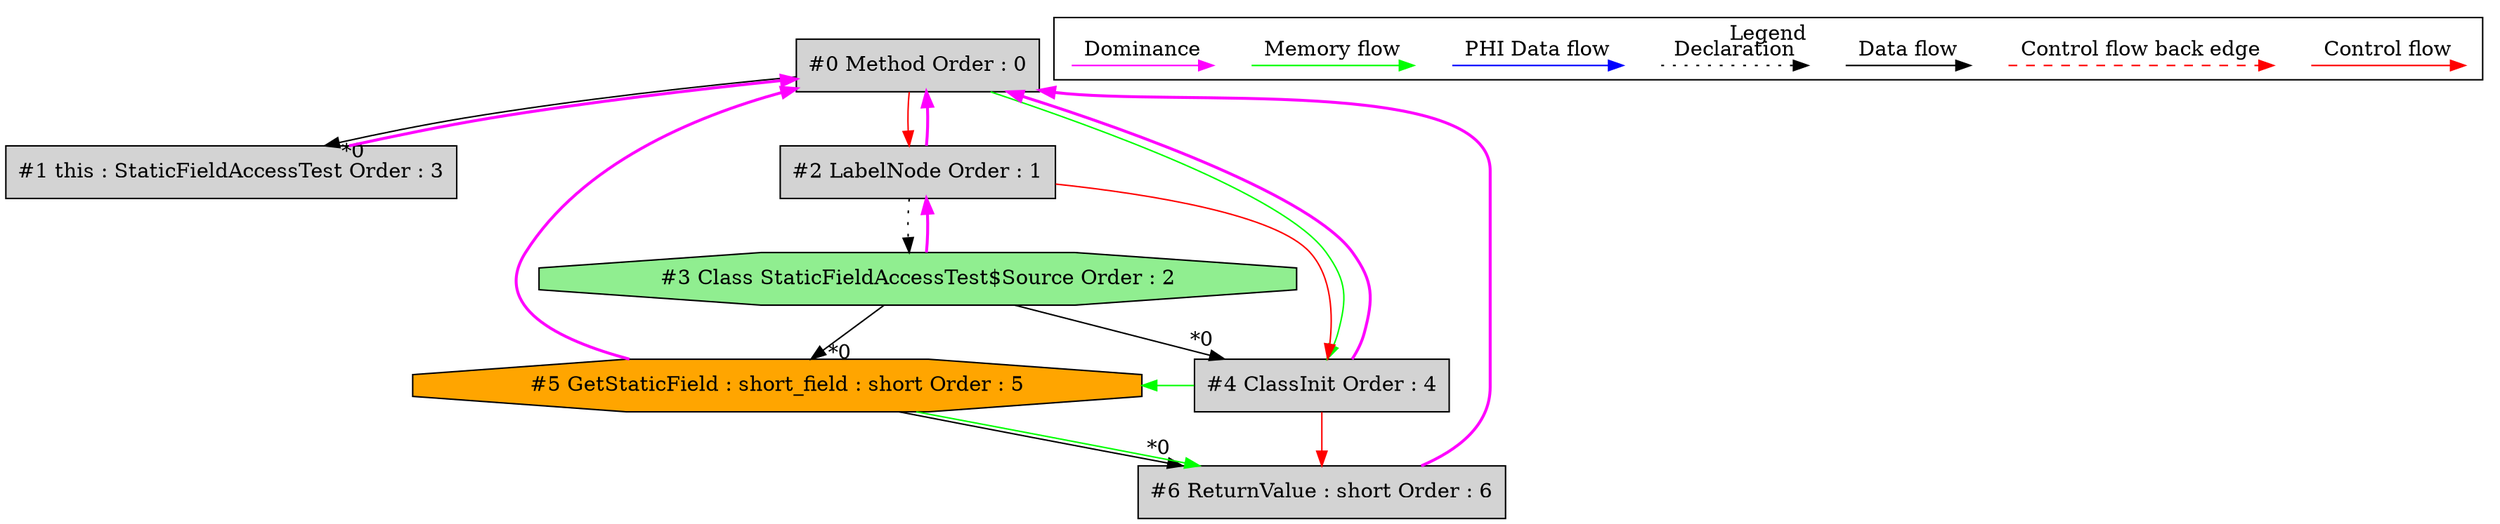 digraph debugoutput {
 ordering="in";
 node0[label="#0 Method Order : 0",shape=box, fillcolor=lightgrey, style=filled];
 node1[label="#1 this : StaticFieldAccessTest Order : 3",shape=box, fillcolor=lightgrey, style=filled];
 node1 -> node0[dir="forward" color="fuchsia" penwidth="2"];
 node0 -> node1[headlabel="*0", labeldistance=2];
 node2[label="#2 LabelNode Order : 1",shape=box, fillcolor=lightgrey, style=filled];
 node2 -> node0[dir="forward" color="fuchsia" penwidth="2"];
 node0 -> node2[labeldistance=2, color=red, fontcolor=red];
 node3[label="#3 Class StaticFieldAccessTest$Source Order : 2",shape=octagon, fillcolor=lightgreen, style=filled];
 node3 -> node2[dir="forward" color="fuchsia" penwidth="2"];
 node2 -> node3[style=dotted];
 node4[label="#4 ClassInit Order : 4",shape=box, fillcolor=lightgrey, style=filled];
 node4 -> node0[dir="forward" color="fuchsia" penwidth="2"];
 node3 -> node4[headlabel="*0", labeldistance=2];
 node0 -> node4[labeldistance=2, color=green, constraint=false];
 node2 -> node4[labeldistance=2, color=red, fontcolor=red];
 node5[label="#5 GetStaticField : short_field : short Order : 5",shape=octagon, fillcolor=orange, style=filled];
 node5 -> node0[dir="forward" color="fuchsia" penwidth="2"];
 node3 -> node5[headlabel="*0", labeldistance=2];
 node4 -> node5[labeldistance=2, color=green, constraint=false];
 node6[label="#6 ReturnValue : short Order : 6",shape=box, fillcolor=lightgrey, style=filled];
 node6 -> node0[dir="forward" color="fuchsia" penwidth="2"];
 node5 -> node6[headlabel="*0", labeldistance=2];
 node4 -> node6[labeldistance=2, color=red, fontcolor=red];
 node5 -> node6[labeldistance=2, color=green, constraint=false];
 subgraph cluster_000 {
  label = "Legend";
  node [shape=point]
  {
   rank=same;
   c0 [style = invis];
   c1 [style = invis];
   c2 [style = invis];
   c3 [style = invis];
   d0 [style = invis];
   d1 [style = invis];
   d2 [style = invis];
   d3 [style = invis];
   d4 [style = invis];
   d5 [style = invis];
   d6 [style = invis];
   d7 [style = invis];
   d8 [style = invis];
   d9 [style = invis];
  }
  c0 -> c1 [label="Control flow", style=solid, color=red]
  c2 -> c3 [label="Control flow back edge", style=dashed, color=red]
  d0 -> d1 [label="Data flow"]
  d2 -> d3 [label="Declaration", style=dotted]
  d4 -> d5 [label="PHI Data flow", color=blue]
  d6 -> d7 [label="Memory flow", color=green]
  d8 -> d9 [label="Dominance", color=fuchsia, style=solid]
 }

}
